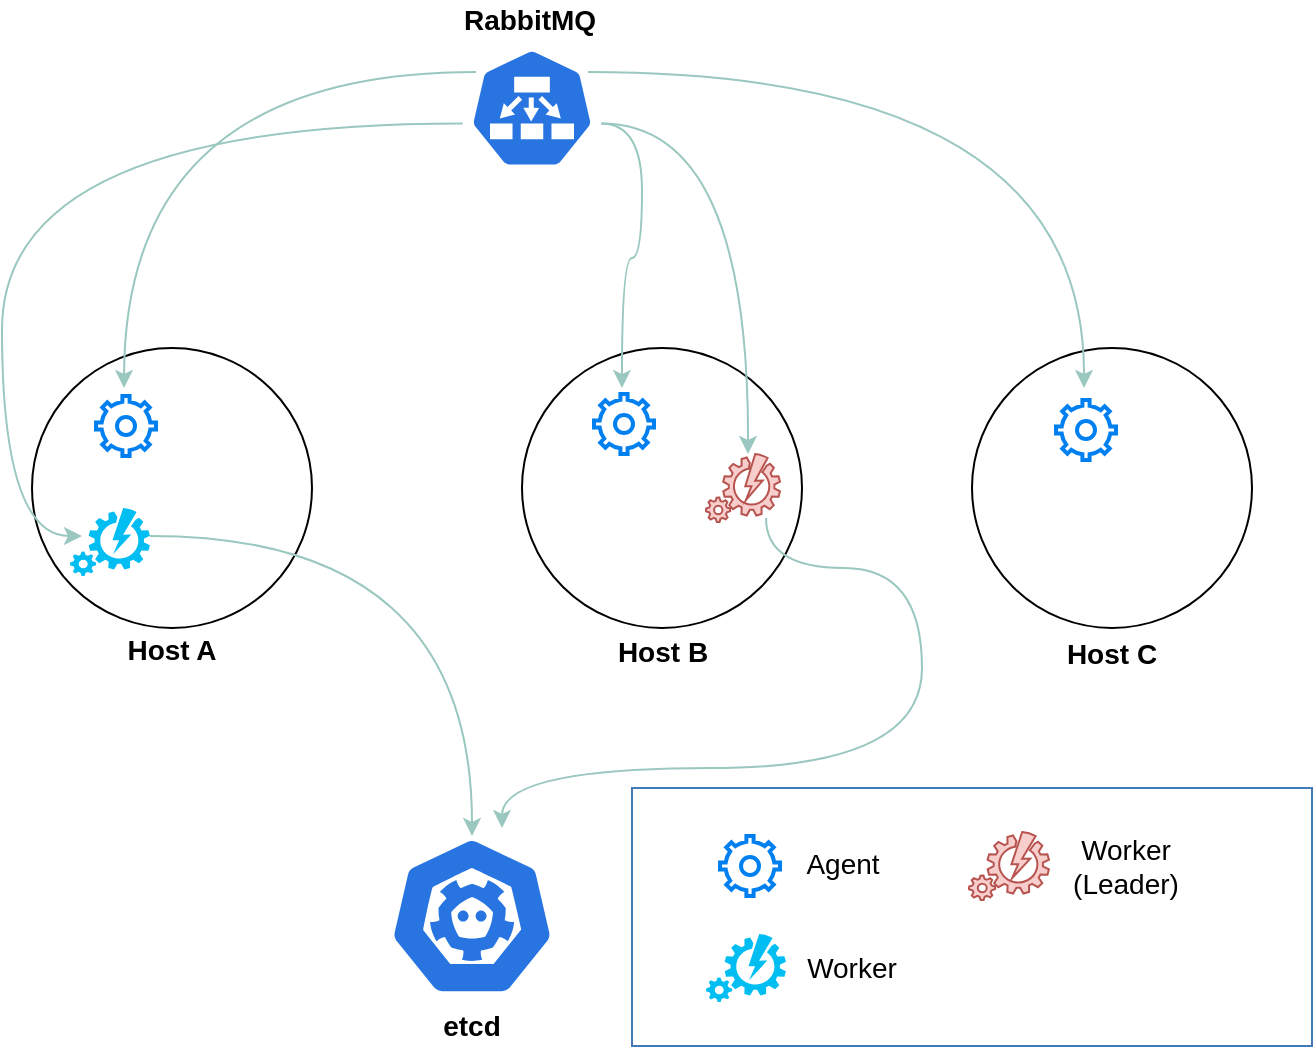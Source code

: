 <mxfile version="12.4.3" type="device" pages="1"><diagram id="Ht1M8jgEwFfnCIfOTk4-" name="Page-1"><mxGraphModel dx="1306" dy="852" grid="1" gridSize="10" guides="1" tooltips="1" connect="1" arrows="1" fold="1" page="1" pageScale="1" pageWidth="1169" pageHeight="827" math="0" shadow="0"><root><mxCell id="0"/><mxCell id="1" parent="0"/><mxCell id="EgDeEe1YxG4LlLmE4Odg-28" value="" style="ellipse;whiteSpace=wrap;html=1;aspect=fixed;fillColor=none;" parent="1" vertex="1"><mxGeometry x="225" y="200" width="140" height="140" as="geometry"/></mxCell><mxCell id="41ixZYw3mo4rrC4Lnkhq-64" value="" style="ellipse;whiteSpace=wrap;html=1;aspect=fixed;fillColor=none;" parent="1" vertex="1"><mxGeometry x="695" y="200" width="140" height="140" as="geometry"/></mxCell><mxCell id="EgDeEe1YxG4LlLmE4Odg-27" value="" style="ellipse;whiteSpace=wrap;html=1;aspect=fixed;fillColor=none;" parent="1" vertex="1"><mxGeometry x="470" y="200" width="140" height="140" as="geometry"/></mxCell><mxCell id="SyW46Hxftqwi-CjjL0OJ-5" style="edgeStyle=orthogonalEdgeStyle;orthogonalLoop=1;jettySize=auto;html=1;exitX=1;exitY=0.41;exitDx=0;exitDy=0;exitPerimeter=0;entryX=0.5;entryY=0;entryDx=0;entryDy=0;entryPerimeter=0;fillColor=#f5f5f5;strokeColor=#9AC7BF;curved=1;" edge="1" parent="1" source="41ixZYw3mo4rrC4Lnkhq-67" target="EgDeEe1YxG4LlLmE4Odg-1"><mxGeometry relative="1" as="geometry"/></mxCell><mxCell id="41ixZYw3mo4rrC4Lnkhq-67" value="" style="verticalLabelPosition=bottom;html=1;verticalAlign=top;align=center;strokeColor=none;fillColor=#00BEF2;shape=mxgraph.azure.automation;pointerEvents=1;" parent="1" vertex="1"><mxGeometry x="244" y="280" width="40" height="34" as="geometry"/></mxCell><mxCell id="41ixZYw3mo4rrC4Lnkhq-68" value="" style="html=1;verticalLabelPosition=bottom;align=center;labelBackgroundColor=#ffffff;verticalAlign=top;strokeWidth=2;strokeColor=#0080F0;shadow=0;dashed=0;shape=mxgraph.ios7.icons.settings;" parent="1" vertex="1"><mxGeometry x="506" y="223" width="30" height="30" as="geometry"/></mxCell><mxCell id="41ixZYw3mo4rrC4Lnkhq-69" value="" style="html=1;verticalLabelPosition=bottom;align=center;labelBackgroundColor=#ffffff;verticalAlign=top;strokeWidth=2;strokeColor=#0080F0;shadow=0;dashed=0;shape=mxgraph.ios7.icons.settings;" parent="1" vertex="1"><mxGeometry x="737" y="226" width="30" height="30" as="geometry"/></mxCell><mxCell id="41ixZYw3mo4rrC4Lnkhq-70" value="Host A" style="text;html=1;strokeColor=none;fillColor=none;align=center;verticalAlign=middle;whiteSpace=wrap;rounded=0;fontSize=14;fontStyle=1" parent="1" vertex="1"><mxGeometry x="270" y="341" width="50" height="20" as="geometry"/></mxCell><mxCell id="41ixZYw3mo4rrC4Lnkhq-71" value="Host B" style="text;html=1;strokeColor=none;fillColor=none;align=center;verticalAlign=middle;whiteSpace=wrap;rounded=0;fontSize=14;fontStyle=1" parent="1" vertex="1"><mxGeometry x="514.5" y="342" width="51" height="20" as="geometry"/></mxCell><mxCell id="41ixZYw3mo4rrC4Lnkhq-72" value="Host C" style="text;html=1;strokeColor=none;fillColor=none;align=center;verticalAlign=middle;whiteSpace=wrap;rounded=0;fontSize=14;fontStyle=1" parent="1" vertex="1"><mxGeometry x="729" y="348" width="72" height="9" as="geometry"/></mxCell><mxCell id="41ixZYw3mo4rrC4Lnkhq-73" value="Agent" style="text;html=1;strokeColor=none;fillColor=none;align=center;verticalAlign=middle;whiteSpace=wrap;rounded=0;fontStyle=0;fontSize=14;" parent="1" vertex="1"><mxGeometry x="599" y="448" width="63" height="20" as="geometry"/></mxCell><mxCell id="EgDeEe1YxG4LlLmE4Odg-14" style="edgeStyle=orthogonalEdgeStyle;orthogonalLoop=1;jettySize=auto;html=1;exitX=0.98;exitY=0.99;exitDx=0;exitDy=0;exitPerimeter=0;strokeColor=#9AC7BF;curved=1;" parent="1" edge="1"><mxGeometry relative="1" as="geometry"><mxPoint x="460" y="440" as="targetPoint"/><Array as="points"><mxPoint x="670" y="310"/><mxPoint x="670" y="410"/><mxPoint x="460" y="410"/></Array><mxPoint x="592" y="285" as="sourcePoint"/></mxGeometry></mxCell><mxCell id="41ixZYw3mo4rrC4Lnkhq-78" value="" style="verticalLabelPosition=bottom;html=1;verticalAlign=top;align=center;strokeColor=#b85450;fillColor=#f8cecc;shape=mxgraph.azure.automation;pointerEvents=1;" parent="1" vertex="1"><mxGeometry x="562" y="253" width="37" height="34" as="geometry"/></mxCell><mxCell id="41ixZYw3mo4rrC4Lnkhq-81" value="Worker" style="text;html=1;strokeColor=none;fillColor=none;align=center;verticalAlign=middle;whiteSpace=wrap;rounded=0;fontStyle=0;fontSize=14;" parent="1" vertex="1"><mxGeometry x="601" y="500" width="68" height="20" as="geometry"/></mxCell><mxCell id="41ixZYw3mo4rrC4Lnkhq-83" value="Worker (Leader)" style="text;html=1;strokeColor=none;fillColor=none;align=center;verticalAlign=middle;whiteSpace=wrap;rounded=0;fontStyle=0;fontSize=14;" parent="1" vertex="1"><mxGeometry x="721.5" y="449" width="100" height="20" as="geometry"/></mxCell><mxCell id="41ixZYw3mo4rrC4Lnkhq-88" value="etcd" style="text;html=1;strokeColor=none;fillColor=none;align=center;verticalAlign=middle;whiteSpace=wrap;rounded=0;fontSize=14;fontStyle=1" parent="1" vertex="1"><mxGeometry x="425" y="529" width="40" height="20" as="geometry"/></mxCell><mxCell id="41ixZYw3mo4rrC4Lnkhq-89" value="RabbitMQ" style="text;html=1;strokeColor=none;fillColor=none;align=center;verticalAlign=middle;whiteSpace=wrap;rounded=0;fontSize=14;fontStyle=1" parent="1" vertex="1"><mxGeometry x="454" y="26" width="40" height="20" as="geometry"/></mxCell><mxCell id="41ixZYw3mo4rrC4Lnkhq-94" value="" style="verticalLabelPosition=bottom;html=1;verticalAlign=top;align=center;strokeColor=#b85450;fillColor=#f8cecc;shape=mxgraph.azure.automation;pointerEvents=1;" parent="1" vertex="1"><mxGeometry x="693.5" y="442" width="40" height="34" as="geometry"/></mxCell><mxCell id="41ixZYw3mo4rrC4Lnkhq-96" value="" style="html=1;verticalLabelPosition=bottom;align=center;labelBackgroundColor=#ffffff;verticalAlign=top;strokeWidth=2;strokeColor=#0080F0;shadow=0;dashed=0;shape=mxgraph.ios7.icons.settings;" parent="1" vertex="1"><mxGeometry x="569" y="444" width="30" height="30" as="geometry"/></mxCell><mxCell id="EgDeEe1YxG4LlLmE4Odg-1" value="" style="html=1;dashed=0;whitespace=wrap;fillColor=#2875E2;strokeColor=#ffffff;points=[[0.005,0.63,0],[0.1,0.2,0],[0.9,0.2,0],[0.5,0,0],[0.995,0.63,0],[0.72,0.99,0],[0.5,1,0],[0.28,0.99,0]];shape=mxgraph.kubernetes.icon;prIcon=etcd" parent="1" vertex="1"><mxGeometry x="385" y="444" width="120" height="80" as="geometry"/></mxCell><mxCell id="EgDeEe1YxG4LlLmE4Odg-13" style="edgeStyle=orthogonalEdgeStyle;orthogonalLoop=1;jettySize=auto;html=1;exitX=0.005;exitY=0.63;exitDx=0;exitDy=0;exitPerimeter=0;strokeColor=#9AC7BF;curved=1;" parent="1" source="EgDeEe1YxG4LlLmE4Odg-9" edge="1"><mxGeometry relative="1" as="geometry"><mxPoint x="250" y="294" as="targetPoint"/><Array as="points"><mxPoint x="210" y="88"/><mxPoint x="210" y="294"/></Array></mxGeometry></mxCell><mxCell id="EgDeEe1YxG4LlLmE4Odg-17" style="edgeStyle=orthogonalEdgeStyle;orthogonalLoop=1;jettySize=auto;html=1;exitX=0.1;exitY=0.2;exitDx=0;exitDy=0;exitPerimeter=0;strokeColor=#9AC7BF;curved=1;" parent="1" source="EgDeEe1YxG4LlLmE4Odg-9" edge="1"><mxGeometry relative="1" as="geometry"><mxPoint x="271" y="220" as="targetPoint"/></mxGeometry></mxCell><mxCell id="EgDeEe1YxG4LlLmE4Odg-18" style="edgeStyle=orthogonalEdgeStyle;orthogonalLoop=1;jettySize=auto;html=1;exitX=0.9;exitY=0.2;exitDx=0;exitDy=0;exitPerimeter=0;strokeColor=#9AC7BF;curved=1;" parent="1" source="EgDeEe1YxG4LlLmE4Odg-9" edge="1"><mxGeometry relative="1" as="geometry"><mxPoint x="751" y="220" as="targetPoint"/></mxGeometry></mxCell><mxCell id="EgDeEe1YxG4LlLmE4Odg-35" style="edgeStyle=orthogonalEdgeStyle;orthogonalLoop=1;jettySize=auto;html=1;exitX=0.995;exitY=0.63;exitDx=0;exitDy=0;exitPerimeter=0;entryX=0.357;entryY=0.143;entryDx=0;entryDy=0;entryPerimeter=0;strokeColor=#9AC7BF;curved=1;" parent="1" source="EgDeEe1YxG4LlLmE4Odg-9" target="EgDeEe1YxG4LlLmE4Odg-27" edge="1"><mxGeometry relative="1" as="geometry"/></mxCell><mxCell id="EgDeEe1YxG4LlLmE4Odg-37" style="edgeStyle=orthogonalEdgeStyle;orthogonalLoop=1;jettySize=auto;html=1;exitX=0.995;exitY=0.63;exitDx=0;exitDy=0;exitPerimeter=0;entryX=0.756;entryY=-0.083;entryDx=0;entryDy=0;entryPerimeter=0;strokeColor=#9AC7BF;curved=1;" parent="1" source="EgDeEe1YxG4LlLmE4Odg-9" edge="1"><mxGeometry relative="1" as="geometry"><mxPoint x="583" y="253" as="targetPoint"/></mxGeometry></mxCell><mxCell id="EgDeEe1YxG4LlLmE4Odg-9" value="" style="html=1;dashed=0;whitespace=wrap;fillColor=#2875E2;strokeColor=#ffffff;points=[[0.005,0.63,0],[0.1,0.2,0],[0.9,0.2,0],[0.5,0,0],[0.995,0.63,0],[0.72,0.99,0],[0.5,1,0],[0.28,0.99,0]];shape=mxgraph.kubernetes.icon;prIcon=ep" parent="1" vertex="1"><mxGeometry x="440" y="50" width="70" height="60" as="geometry"/></mxCell><mxCell id="EgDeEe1YxG4LlLmE4Odg-24" value="" style="swimlane;fontStyle=0;horizontal=1;collapsible=0;startSize=28;swimlaneLine=0;swimlaneFillColor=none;fillColor=none;rounded=0;whiteSpace=wrap;html=1;absoluteArcSize=1;arcSize=12;strokeColor=#417CB9;verticalAlign=top;align=left;spacingLeft=30;spacingTop=1;dashed=0;strokeWidth=1;" parent="1" vertex="1"><mxGeometry x="525" y="420" width="340" height="129" as="geometry"/></mxCell><mxCell id="41ixZYw3mo4rrC4Lnkhq-93" value="" style="verticalLabelPosition=bottom;html=1;verticalAlign=top;align=center;strokeColor=none;fillColor=#00BEF2;shape=mxgraph.azure.automation;pointerEvents=1;" parent="EgDeEe1YxG4LlLmE4Odg-24" vertex="1"><mxGeometry x="37" y="73" width="40" height="34" as="geometry"/></mxCell><mxCell id="41ixZYw3mo4rrC4Lnkhq-66" value="" style="html=1;verticalLabelPosition=bottom;align=center;labelBackgroundColor=#ffffff;verticalAlign=top;strokeWidth=2;strokeColor=#0080F0;shadow=0;dashed=0;shape=mxgraph.ios7.icons.settings;direction=south;" parent="1" vertex="1"><mxGeometry x="257" y="224" width="30" height="30" as="geometry"/></mxCell></root></mxGraphModel></diagram></mxfile>